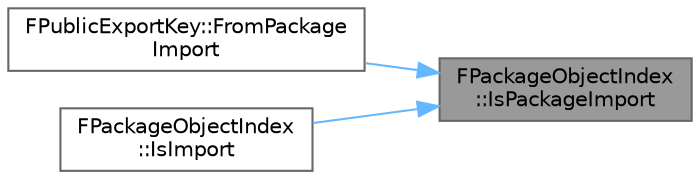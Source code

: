 digraph "FPackageObjectIndex::IsPackageImport"
{
 // INTERACTIVE_SVG=YES
 // LATEX_PDF_SIZE
  bgcolor="transparent";
  edge [fontname=Helvetica,fontsize=10,labelfontname=Helvetica,labelfontsize=10];
  node [fontname=Helvetica,fontsize=10,shape=box,height=0.2,width=0.4];
  rankdir="RL";
  Node1 [id="Node000001",label="FPackageObjectIndex\l::IsPackageImport",height=0.2,width=0.4,color="gray40", fillcolor="grey60", style="filled", fontcolor="black",tooltip=" "];
  Node1 -> Node2 [id="edge1_Node000001_Node000002",dir="back",color="steelblue1",style="solid",tooltip=" "];
  Node2 [id="Node000002",label="FPublicExportKey::FromPackage\lImport",height=0.2,width=0.4,color="grey40", fillcolor="white", style="filled",URL="$d5/d5b/classFPublicExportKey.html#a7ea036ee982892380699f62da76130d7",tooltip=" "];
  Node1 -> Node3 [id="edge2_Node000001_Node000003",dir="back",color="steelblue1",style="solid",tooltip=" "];
  Node3 [id="Node000003",label="FPackageObjectIndex\l::IsImport",height=0.2,width=0.4,color="grey40", fillcolor="white", style="filled",URL="$da/dd6/classFPackageObjectIndex.html#a436af4887272d9acaf9f9d0be0fc783f",tooltip=" "];
}
